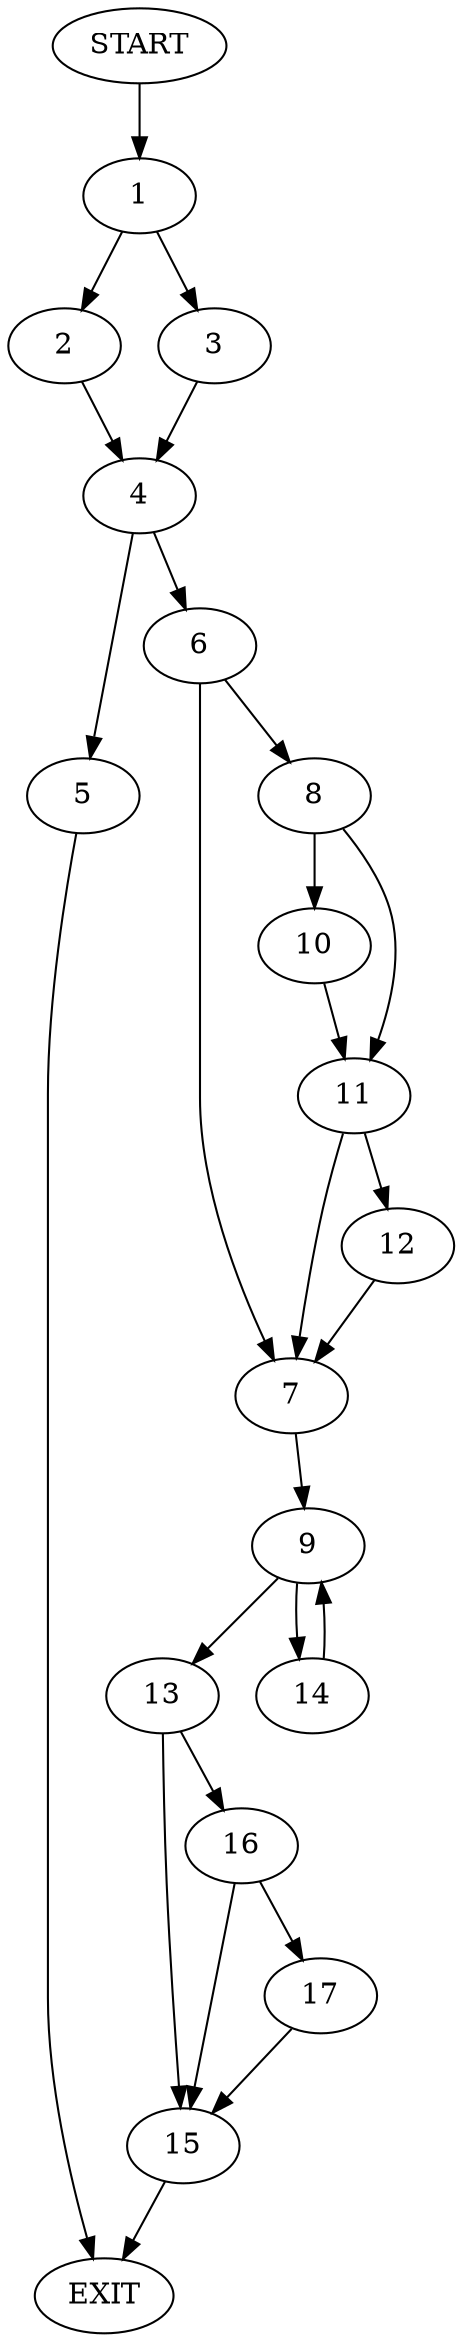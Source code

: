digraph {
0 [label="START"]
18 [label="EXIT"]
0 -> 1
1 -> 2
1 -> 3
3 -> 4
2 -> 4
4 -> 5
4 -> 6
6 -> 7
6 -> 8
5 -> 18
7 -> 9
8 -> 10
8 -> 11
10 -> 11
11 -> 7
11 -> 12
12 -> 7
9 -> 13
9 -> 14
13 -> 15
13 -> 16
14 -> 9
15 -> 18
16 -> 15
16 -> 17
17 -> 15
}
